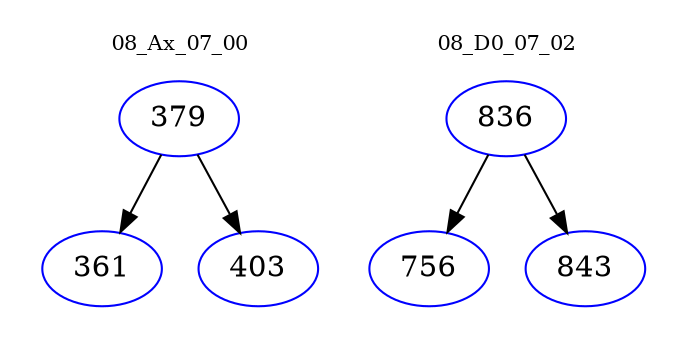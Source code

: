digraph{
subgraph cluster_0 {
color = white
label = "08_Ax_07_00";
fontsize=10;
T0_379 [label="379", color="blue"]
T0_379 -> T0_361 [color="black"]
T0_361 [label="361", color="blue"]
T0_379 -> T0_403 [color="black"]
T0_403 [label="403", color="blue"]
}
subgraph cluster_1 {
color = white
label = "08_D0_07_02";
fontsize=10;
T1_836 [label="836", color="blue"]
T1_836 -> T1_756 [color="black"]
T1_756 [label="756", color="blue"]
T1_836 -> T1_843 [color="black"]
T1_843 [label="843", color="blue"]
}
}
